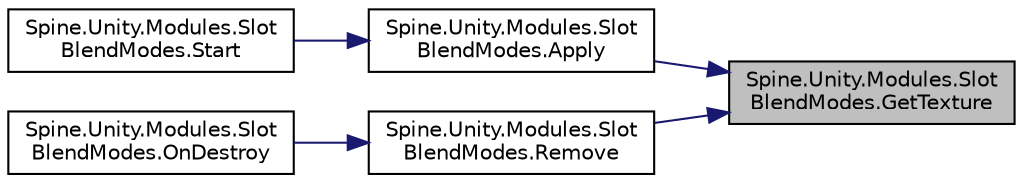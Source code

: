 digraph "Spine.Unity.Modules.SlotBlendModes.GetTexture"
{
 // LATEX_PDF_SIZE
  edge [fontname="Helvetica",fontsize="10",labelfontname="Helvetica",labelfontsize="10"];
  node [fontname="Helvetica",fontsize="10",shape=record];
  rankdir="RL";
  Node1 [label="Spine.Unity.Modules.Slot\lBlendModes.GetTexture",height=0.2,width=0.4,color="black", fillcolor="grey75", style="filled", fontcolor="black",tooltip=" "];
  Node1 -> Node2 [dir="back",color="midnightblue",fontsize="10",style="solid"];
  Node2 [label="Spine.Unity.Modules.Slot\lBlendModes.Apply",height=0.2,width=0.4,color="black", fillcolor="white", style="filled",URL="$class_spine_1_1_unity_1_1_modules_1_1_slot_blend_modes.html#ae75d7ae524dcd99c4e1a82a170b051a1",tooltip=" "];
  Node2 -> Node3 [dir="back",color="midnightblue",fontsize="10",style="solid"];
  Node3 [label="Spine.Unity.Modules.Slot\lBlendModes.Start",height=0.2,width=0.4,color="black", fillcolor="white", style="filled",URL="$class_spine_1_1_unity_1_1_modules_1_1_slot_blend_modes.html#a515ae1a3628d35bcbd301805d84ce336",tooltip=" "];
  Node1 -> Node4 [dir="back",color="midnightblue",fontsize="10",style="solid"];
  Node4 [label="Spine.Unity.Modules.Slot\lBlendModes.Remove",height=0.2,width=0.4,color="black", fillcolor="white", style="filled",URL="$class_spine_1_1_unity_1_1_modules_1_1_slot_blend_modes.html#a219e81b02864f9f91ed17b910f9eb0ae",tooltip=" "];
  Node4 -> Node5 [dir="back",color="midnightblue",fontsize="10",style="solid"];
  Node5 [label="Spine.Unity.Modules.Slot\lBlendModes.OnDestroy",height=0.2,width=0.4,color="black", fillcolor="white", style="filled",URL="$class_spine_1_1_unity_1_1_modules_1_1_slot_blend_modes.html#aa31c6f2105f8726798516c25acd04496",tooltip=" "];
}
